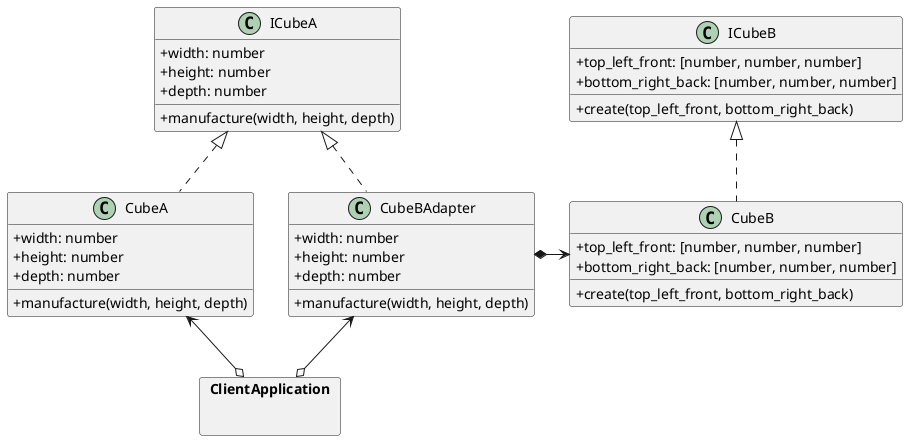@startuml

skinparam PackageStyle rectangle
skinparam ClassAttributeIconSize 0

class ICubeA {
    + width: number
    + height: number
    + depth: number
    + manufacture(width, height, depth)
}

class ICubeB {
    + top_left_front: [number, number, number]
    + bottom_right_back: [number, number, number]
    + create(top_left_front, bottom_right_back)
}

ICubeA --[hidden]right-- ICubeB : /t/t/t/t/t/t/t/t/t/t/t/t/t/t

class CubeA {
    + width: number
    + height: number
    + depth: number
    + manufacture(width, height, depth)
}

class CubeBAdapter {
    + width: number
    + height: number
    + depth: number
    + manufacture(width, height, depth)
}

class CubeB {
    + top_left_front: [number, number, number]
    + bottom_right_back: [number, number, number]
    + create(top_left_front, bottom_right_back)
}

ICubeA <|-[dashed]down- CubeA
ICubeA <|-[dashed]- CubeBAdapter
ICubeB <|-[dashed]- CubeB
CubeA -[hidden]right- CubeBAdapter
CubeBAdapter *-right-> CubeB

ClientApplication o-up-> CubeA
ClientApplication o-up-> CubeBAdapter

package "Client Application" as ClientApplication {}

@enduml